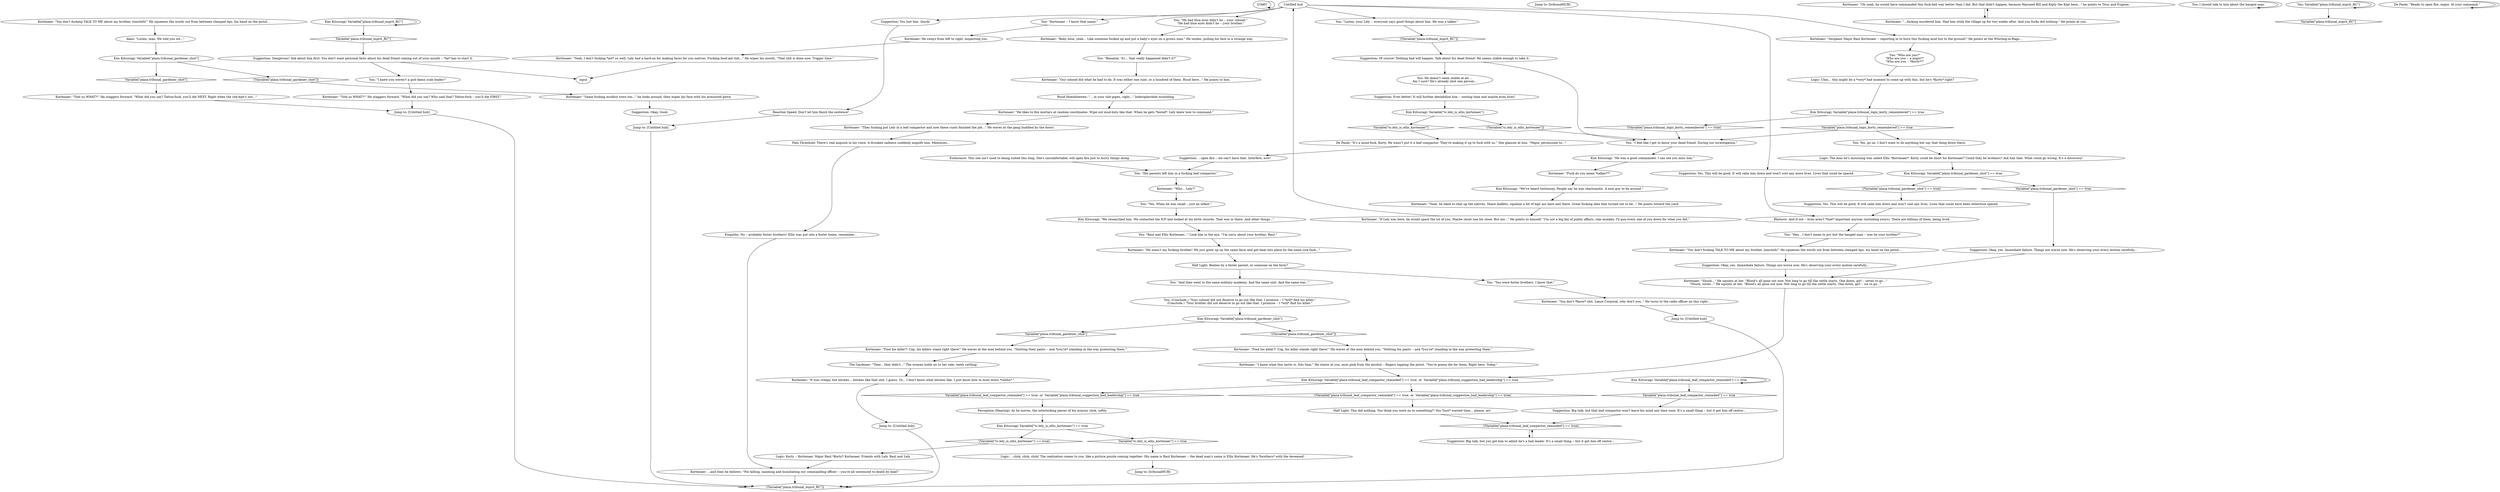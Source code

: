 # TRIBUNAL / I GOT TO KNOW THE HANGED MAN
# "Look, I've gotten to know the hanged man too a bit over the course of this investigation..."
# ==================================================
digraph G {
	  0 [label="START"];
	  1 [label="input"];
	  2 [label="You: \"Who are you?\"\n\"Who are you -- a major?\"\n\"Who are you -- *Korty*?\""];
	  3 [label="Perception (Hearing): As he moves, the interlocking pieces of his armour click, softly."];
	  4 [label="Kim Kitsuragi: Variable[\"plaza.tribunal_leaf_compactor_reminded\"] == true"];
	  5 [label="Variable[\"plaza.tribunal_leaf_compactor_reminded\"] == true", shape=diamond];
	  6 [label="!(Variable[\"plaza.tribunal_leaf_compactor_reminded\"] == true)", shape=diamond];
	  7 [label="Jump to: [tribunalHUB]"];
	  8 [label="Kim Kitsuragi: Variable[\"plaza.tribunal_esprit_RC\"]"];
	  9 [label="Variable[\"plaza.tribunal_esprit_RC\"]", shape=diamond];
	  10 [label="!(Variable[\"plaza.tribunal_esprit_RC\"])", shape=diamond];
	  11 [label="Kortenaer: \"Fuck do you mean *talker*?\""];
	  12 [label="Kortenaer: \"Oh yeah, he would have commanded this fuck-hell way better than I did. But that didn't happen, because Hayseed Bill and Kipty the Kipt here...\" he points to Titus and Eugene."];
	  13 [label="Alain: \"Listen, man. We told you we...\""];
	  14 [label="Suggestion: Okay, yes. Immediate failure. Things are worse now. He's observing your every motion carefully..."];
	  15 [label="Suggestion: Yes. This will be good. It will calm him down and won't cost any more lives. Lives that could be spared."];
	  16 [label="You: \"His parents left him in a fucking leaf compactor.\""];
	  17 [label="Jump to: [Untitled hub]"];
	  18 [label="Suggestion: You lost him. Quick!"];
	  19 [label="You: \"Banaital, '41... that really happened didn't it?\""];
	  20 [label="Kortenaer: \"It was creepy, but bitches... bitches like that shit, I guess. Or... I don't know what bitches like. I just know how to mow down *cloths*.\""];
	  21 [label="Kortenaer: \"Shush...\" He squints at her. \"Blood's all gone out now. Not long to go till the rattle starts. One down, girl -- seven to go...\"\n\"Shush, sister...\" He squints at her. \"Blood's all gone out now. Not long to go till the rattle starts. One down, girl -- six to go...\""];
	  22 [label="Jump to: [tribunalHUB]"];
	  23 [label="Empathy: No -- probably foster brothers! Ellis was put into a foster home, remember..."];
	  24 [label="De Paule: \"It's a mind-fuck, Korty. He wasn't put it a leaf compactor. They're making it up to fuck with us.\" She glances at him. \"Major, permission to...\""];
	  25 [label="Logic: Uhm... this might be a *very* bad moment to come up with this, but he's *Korty* right?"];
	  26 [label="Kortenaer: \"Sergeant Major Raul Kortenaer -- reporting in to burn this fucking mud hut to the ground!\" He points at the Whirling-in-Rags..."];
	  27 [label="You: (Conclude.) \"Your colonel did not deserve to go out like that. I promise -- I *will* find his killer.\"\n(Conclude.) \"Your brother did not deserve to go out like that. I promise -- I *will* find his killer.\""];
	  28 [label="Kortenaer: \"Same fucking mudhut town too...\" he looks around, then wipes his face with his armoured glove."];
	  29 [label="Kortenaer: \"Told us WHAT?!\" He staggers forward. \"What did you say? Who said that? Tattoo-fuck -- you'll die FIRST.\""];
	  30 [label="Kortenaer: \"Yeah, I don't fucking *act* so well. Lely had a hard-on for making faces for you natives. Fucking food-aid shit...\" He wipes his mouth. \"That shit is done now. Trigger time.\""];
	  31 [label="You: \"Raul and Ellis Kortenaer...\" Look him in the eye. \"I'm sorry about your brother, Raul.\""];
	  32 [label="Kortenaer: \"They fucking put Lely in a leaf compactor and now these cunts finished the job...\" He waves at the gang huddled by the doors."];
	  33 [label="Kim Kitsuragi: \"He was a good commander. I can see you miss him.\""];
	  34 [label="Kortenaer: \"You don't fucking TALK TO ME about my brother, loincloth!\" He squeezes the words out from between clamped lips, his hand on the pistol..."];
	  35 [label="You: I should talk to him about the hanged man."];
	  36 [label="You: Variable[\"plaza.tribunal_esprit_RC\"]"];
	  37 [label="Variable[\"plaza.tribunal_esprit_RC\"]", shape=diamond];
	  38 [label="!(Variable[\"plaza.tribunal_esprit_RC\"])", shape=diamond];
	  39 [label="Untitled hub"];
	  40 [label="De Paule: \"Ready to open fire, major. At your command.\""];
	  41 [label="Endurance: This one isn't used to being suited this long. She's uncomfortable; will open fire just to hurry things along."];
	  42 [label="Suggestion: Of course! Nothing bad will happen. Talk about his dead friend! He seems stable enough to take it."];
	  43 [label="Kortenaer: \"He wasn't my fucking brother! We just grew up on the same farm and got beat into place by the same sick fuck...\""];
	  44 [label="Kortenaer: \"If Lely was here, he would spare the lot of you. Maybe shoot one for show. But me...\" He points to himself. \"I'm not a big fan of public affairs, clay-monkey. I'll gun every one of you down for what you did.\""];
	  45 [label="Kortenaer: \"You don't *know* shit. Lance Corporal, why don't you..\" He turns to the radio officer on this right..."];
	  46 [label="Kortenaer: \"Told us WHAT?!\" He staggers forward. \"What did you say? Tattoo-fuck, you'll die NEXT. Right when the she-kipt's out...\""];
	  47 [label="You: Yes, go on. I don't want to do anything but say that thing down there."];
	  48 [label="Suggestion: Dangerous! Ask about him first. You don't want personal facts about his dead friend coming out of your mouth -- *he* has to start it."];
	  49 [label="You: \"And then went to the same military academy. And the same unit. And the same war...\""];
	  50 [label="Kim Kitsuragi: \"We researched him. We contacted the ICP and looked at his birth records. That was in there. And other things...\""];
	  51 [label="Pain Threshold: There's real anguish in his voice. A drunken sadness suddenly engulfs him. Memories..."];
	  52 [label="You: \"He had blue eyes didn't he -- your colonel.\"\n\"He had blue eyes didn't he -- your brother.\""];
	  53 [label="Suggestion: Big talk, but you got him to admit he's a bad leader. It's a small thing -- but it got him off centre..."];
	  54 [label="Kim Kitsuragi: Variable[\"plaza.tribunal_logic_korty_remembered\"] == true"];
	  55 [label="Variable[\"plaza.tribunal_logic_korty_remembered\"] == true", shape=diamond];
	  56 [label="!(Variable[\"plaza.tribunal_logic_korty_remembered\"] == true)", shape=diamond];
	  57 [label="Jump to: [Untitled hub]"];
	  58 [label="Kortenaer: \"Our colonel did what he had to do. It was either one cunt, or a hundred of them. Ruud here...\" He points to him."];
	  59 [label="Kim Kitsuragi: Variable[\"plaza.tribunal_gardener_shot\"]"];
	  60 [label="Variable[\"plaza.tribunal_gardener_shot\"]", shape=diamond];
	  61 [label="!(Variable[\"plaza.tribunal_gardener_shot\"])", shape=diamond];
	  62 [label="Kortenaer: \"I know what this tactic is, Silo Sam.\" He stares at you, eyes pink from the alcohol -- fingers tapping the pistol. \"You're gonna die for them. Right here. Today.\""];
	  63 [label="You: \"I feel like I got to know your dead friend. During our investigation.\""];
	  64 [label="Kortenaer: \"You don't fucking TALK TO ME about my brother, loincloth!\" He squeezes the words out from between clamped lips, his hand on the pistol..."];
	  65 [label="Logic: Korty -- Kortenaer. Major Raul *Korty* Kortenaer. Friends with Lely. Raul and Lely."];
	  66 [label="You: \"Listen, your Lely -- everyone says good things about him. He was a talker.\""];
	  67 [label="Kortenaer: \"Baby blue, yeah... Like someone fucked up and put a baby's eyes on a grown man.\" He smiles, pulling his face in a strange way."];
	  68 [label="Suggestion: Ever better! It will further destabilize him -- costing time and maybe even lives!"];
	  69 [label="Reaction Speed: Don't let him finish the sentence!"];
	  70 [label="Suggestion: Big talk, but that leaf compactor won't leave his mind any time soon. It's a small thing -- but it got him off centre..."];
	  71 [label="You: \"I knew you weren't a god damn scab leader!\""];
	  72 [label="Kim Kitsuragi: Variable[\"tc.lely_is_ellis_kortenaer\"] == true"];
	  73 [label="Variable[\"tc.lely_is_ellis_kortenaer\"] == true", shape=diamond];
	  74 [label="!(Variable[\"tc.lely_is_ellis_kortenaer\"] == true)", shape=diamond];
	  75 [label="Half Light: This did nothing. You think you were on to something?! You *just* wasted time... please, act."];
	  76 [label="Suggestion: Okay. Good."];
	  77 [label="Kim Kitsuragi: Variable[\"plaza.tribunal_gardener_shot\"] == true"];
	  78 [label="Variable[\"plaza.tribunal_gardener_shot\"] == true", shape=diamond];
	  79 [label="!(Variable[\"plaza.tribunal_gardener_shot\"] == true)", shape=diamond];
	  80 [label="Logic: ...click, click, click! The realization comes to you, like a picture puzzle coming together: His name is Raul Kortenaer -- the dead man's name is Ellis Kortenaer. He's *brothers* with the deceased!"];
	  81 [label="Kortenaer: \"Who... Lely?\""];
	  82 [label="Kortenaer: \"...fucking murdered him. Had him stink the village up for two weeks after. And you fucks did nothing.\" He points at you."];
	  83 [label="Kortenaer: \"Find his killer?! Cop, his killer stands right there!\" He waves at the men behind you. \"Shitting his pants -- and *you're* standing in the way protecting them.\""];
	  84 [label="Kim Kitsuragi: Variable[\"plaza.tribunal_gardener_shot\"]"];
	  85 [label="Variable[\"plaza.tribunal_gardener_shot\"]", shape=diamond];
	  86 [label="!(Variable[\"plaza.tribunal_gardener_shot\"])", shape=diamond];
	  87 [label="You: \"Kortenaer -- I know that name.\""];
	  88 [label="You: \"You were foster brothers. I know that.\""];
	  89 [label="You: \"Yes. When he was small... just an infant.\""];
	  90 [label="Kim Kitsuragi: Variable[\"tc.lely_is_ellis_kortenaer\"]"];
	  91 [label="Variable[\"tc.lely_is_ellis_kortenaer\"]", shape=diamond];
	  92 [label="!(Variable[\"tc.lely_is_ellis_kortenaer\"])", shape=diamond];
	  93 [label="Logic: The man he's mourning was called Ellis *Kortenaer*. Korty could be short for Kortenaer? Could they be brothers? Ask him that. What could go wrong. It's a discovery!"];
	  94 [label="Half Light: Beaten by a foster parent, or someone on the farm?"];
	  95 [label="Kim Kitsuragi: \"We've heard testimony. People say he was charismatic. A nice guy to be around.\""];
	  96 [label="Kortenaer: \"Yeah, he liked to chat up the natives. Share leaflets, squeeze a bit of kipt ass here and there. Great fucking idea that turned out to be...\" He points toward the yard."];
	  97 [label="Kortenaer: \"He likes to fire mortars at random coordinates. Wipe out mud-huts like that. When he gets *bored*. Lely knew how to command.\""];
	  98 [label="Ruud Hoenkloewen: \"... in your shit-pipes, right...\" Indecipherable mumbling."];
	  99 [label="Kortenaer: \"Find his killer?! Cop, his killers stand right there!\" He waves at the men behind you. \"Shitting their pants -- and *you're* standing in the way protecting them.\""];
	  100 [label="Kortenaer: ...and then he bellows: \"For killing, maiming and humiliating our commanding officer -- you're all sentenced to death by lead!\""];
	  101 [label="Rhetoric: And if not -- lives aren't *that* important anyway (including yours). There are billions of them, being lived."];
	  102 [label="Suggestion: Okay, yes. Immediate failure. Things are worse now. He's observing your every motion carefully..."];
	  103 [label="Kortenaer: He sways from left to right, inspecting you."];
	  104 [label="Suggestion: ...open fire -- we can't have that. Interfere, now!"];
	  105 [label="Kim Kitsuragi: Variable[\"plaza.tribunal_leaf_compactor_reminded\"] == true  or  Variable[\"plaza.tribunal_suggestion_bad_leadership\"] == true"];
	  106 [label="Variable[\"plaza.tribunal_leaf_compactor_reminded\"] == true  or  Variable[\"plaza.tribunal_suggestion_bad_leadership\"] == true", shape=diamond];
	  107 [label="!(Variable[\"plaza.tribunal_leaf_compactor_reminded\"] == true  or  Variable[\"plaza.tribunal_suggestion_bad_leadership\"] == true)", shape=diamond];
	  108 [label="You: \"Hey... I don't mean to pry but the hanged man -- was he your brother?\""];
	  109 [label="Suggestion: Yes. This will be good. It will calm him down and won't cost any lives. Lives that could have been otherwise spared."];
	  110 [label="Jump to: [Untitled hub]"];
	  111 [label="Jump to: [Untitled hub]"];
	  112 [label="The Gardener: \"They... they didn't...\" The woman holds on to her side, teeth rattling."];
	  113 [label="You: He doesn't seem stable at all....\nAm I sure? He's already shot one person..."];
	  0 -> 0
	  2 -> 25
	  3 -> 72
	  4 -> 4
	  4 -> 5
	  5 -> 70
	  6 -> 53
	  8 -> 8
	  8 -> 9
	  9 -> 48
	  10 -> 42
	  11 -> 95
	  12 -> 82
	  13 -> 84
	  14 -> 21
	  15 -> 101
	  16 -> 81
	  17 -> 38
	  18 -> 69
	  19 -> 58
	  20 -> 111
	  21 -> 105
	  23 -> 100
	  24 -> 104
	  25 -> 54
	  26 -> 2
	  27 -> 59
	  28 -> 76
	  29 -> 110
	  30 -> 1
	  31 -> 43
	  32 -> 51
	  33 -> 11
	  34 -> 13
	  35 -> 35
	  36 -> 36
	  36 -> 37
	  39 -> 66
	  39 -> 15
	  39 -> 18
	  39 -> 52
	  39 -> 87
	  39 -> 26
	  40 -> 40
	  41 -> 16
	  42 -> 113
	  42 -> 63
	  43 -> 94
	  44 -> 39
	  45 -> 17
	  46 -> 110
	  47 -> 93
	  48 -> 1
	  48 -> 71
	  49 -> 27
	  50 -> 31
	  51 -> 23
	  52 -> 67
	  53 -> 6
	  54 -> 56
	  54 -> 55
	  55 -> 63
	  55 -> 47
	  56 -> 63
	  57 -> 38
	  58 -> 98
	  59 -> 60
	  59 -> 61
	  60 -> 99
	  61 -> 83
	  62 -> 105
	  63 -> 33
	  64 -> 102
	  65 -> 100
	  66 -> 10
	  67 -> 19
	  68 -> 90
	  69 -> 57
	  70 -> 6
	  71 -> 29
	  72 -> 73
	  72 -> 74
	  73 -> 80
	  74 -> 65
	  75 -> 6
	  76 -> 57
	  77 -> 78
	  77 -> 79
	  78 -> 14
	  79 -> 109
	  80 -> 22
	  81 -> 89
	  82 -> 12
	  83 -> 62
	  84 -> 85
	  84 -> 86
	  85 -> 46
	  86 -> 28
	  87 -> 103
	  88 -> 45
	  89 -> 50
	  90 -> 91
	  90 -> 92
	  91 -> 24
	  92 -> 63
	  93 -> 77
	  94 -> 88
	  94 -> 49
	  95 -> 96
	  96 -> 44
	  97 -> 32
	  98 -> 97
	  99 -> 112
	  100 -> 38
	  101 -> 108
	  102 -> 21
	  103 -> 30
	  104 -> 16
	  105 -> 106
	  105 -> 107
	  106 -> 3
	  107 -> 75
	  108 -> 64
	  109 -> 101
	  110 -> 38
	  111 -> 38
	  112 -> 20
	  113 -> 68
}


